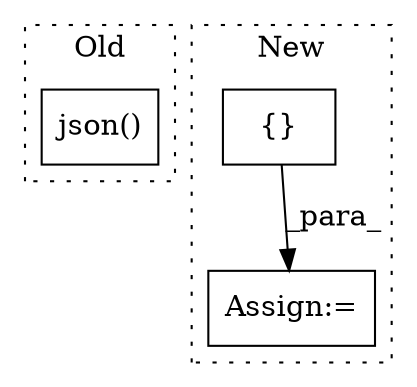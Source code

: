 digraph G {
subgraph cluster0 {
1 [label="json()" a="75" s="1270" l="11" shape="box"];
label = "Old";
style="dotted";
}
subgraph cluster1 {
2 [label="{}" a="59" s="1181,1181" l="2,1" shape="box"];
3 [label="Assign:=" a="68" s="1141" l="3" shape="box"];
label = "New";
style="dotted";
}
2 -> 3 [label="_para_"];
}